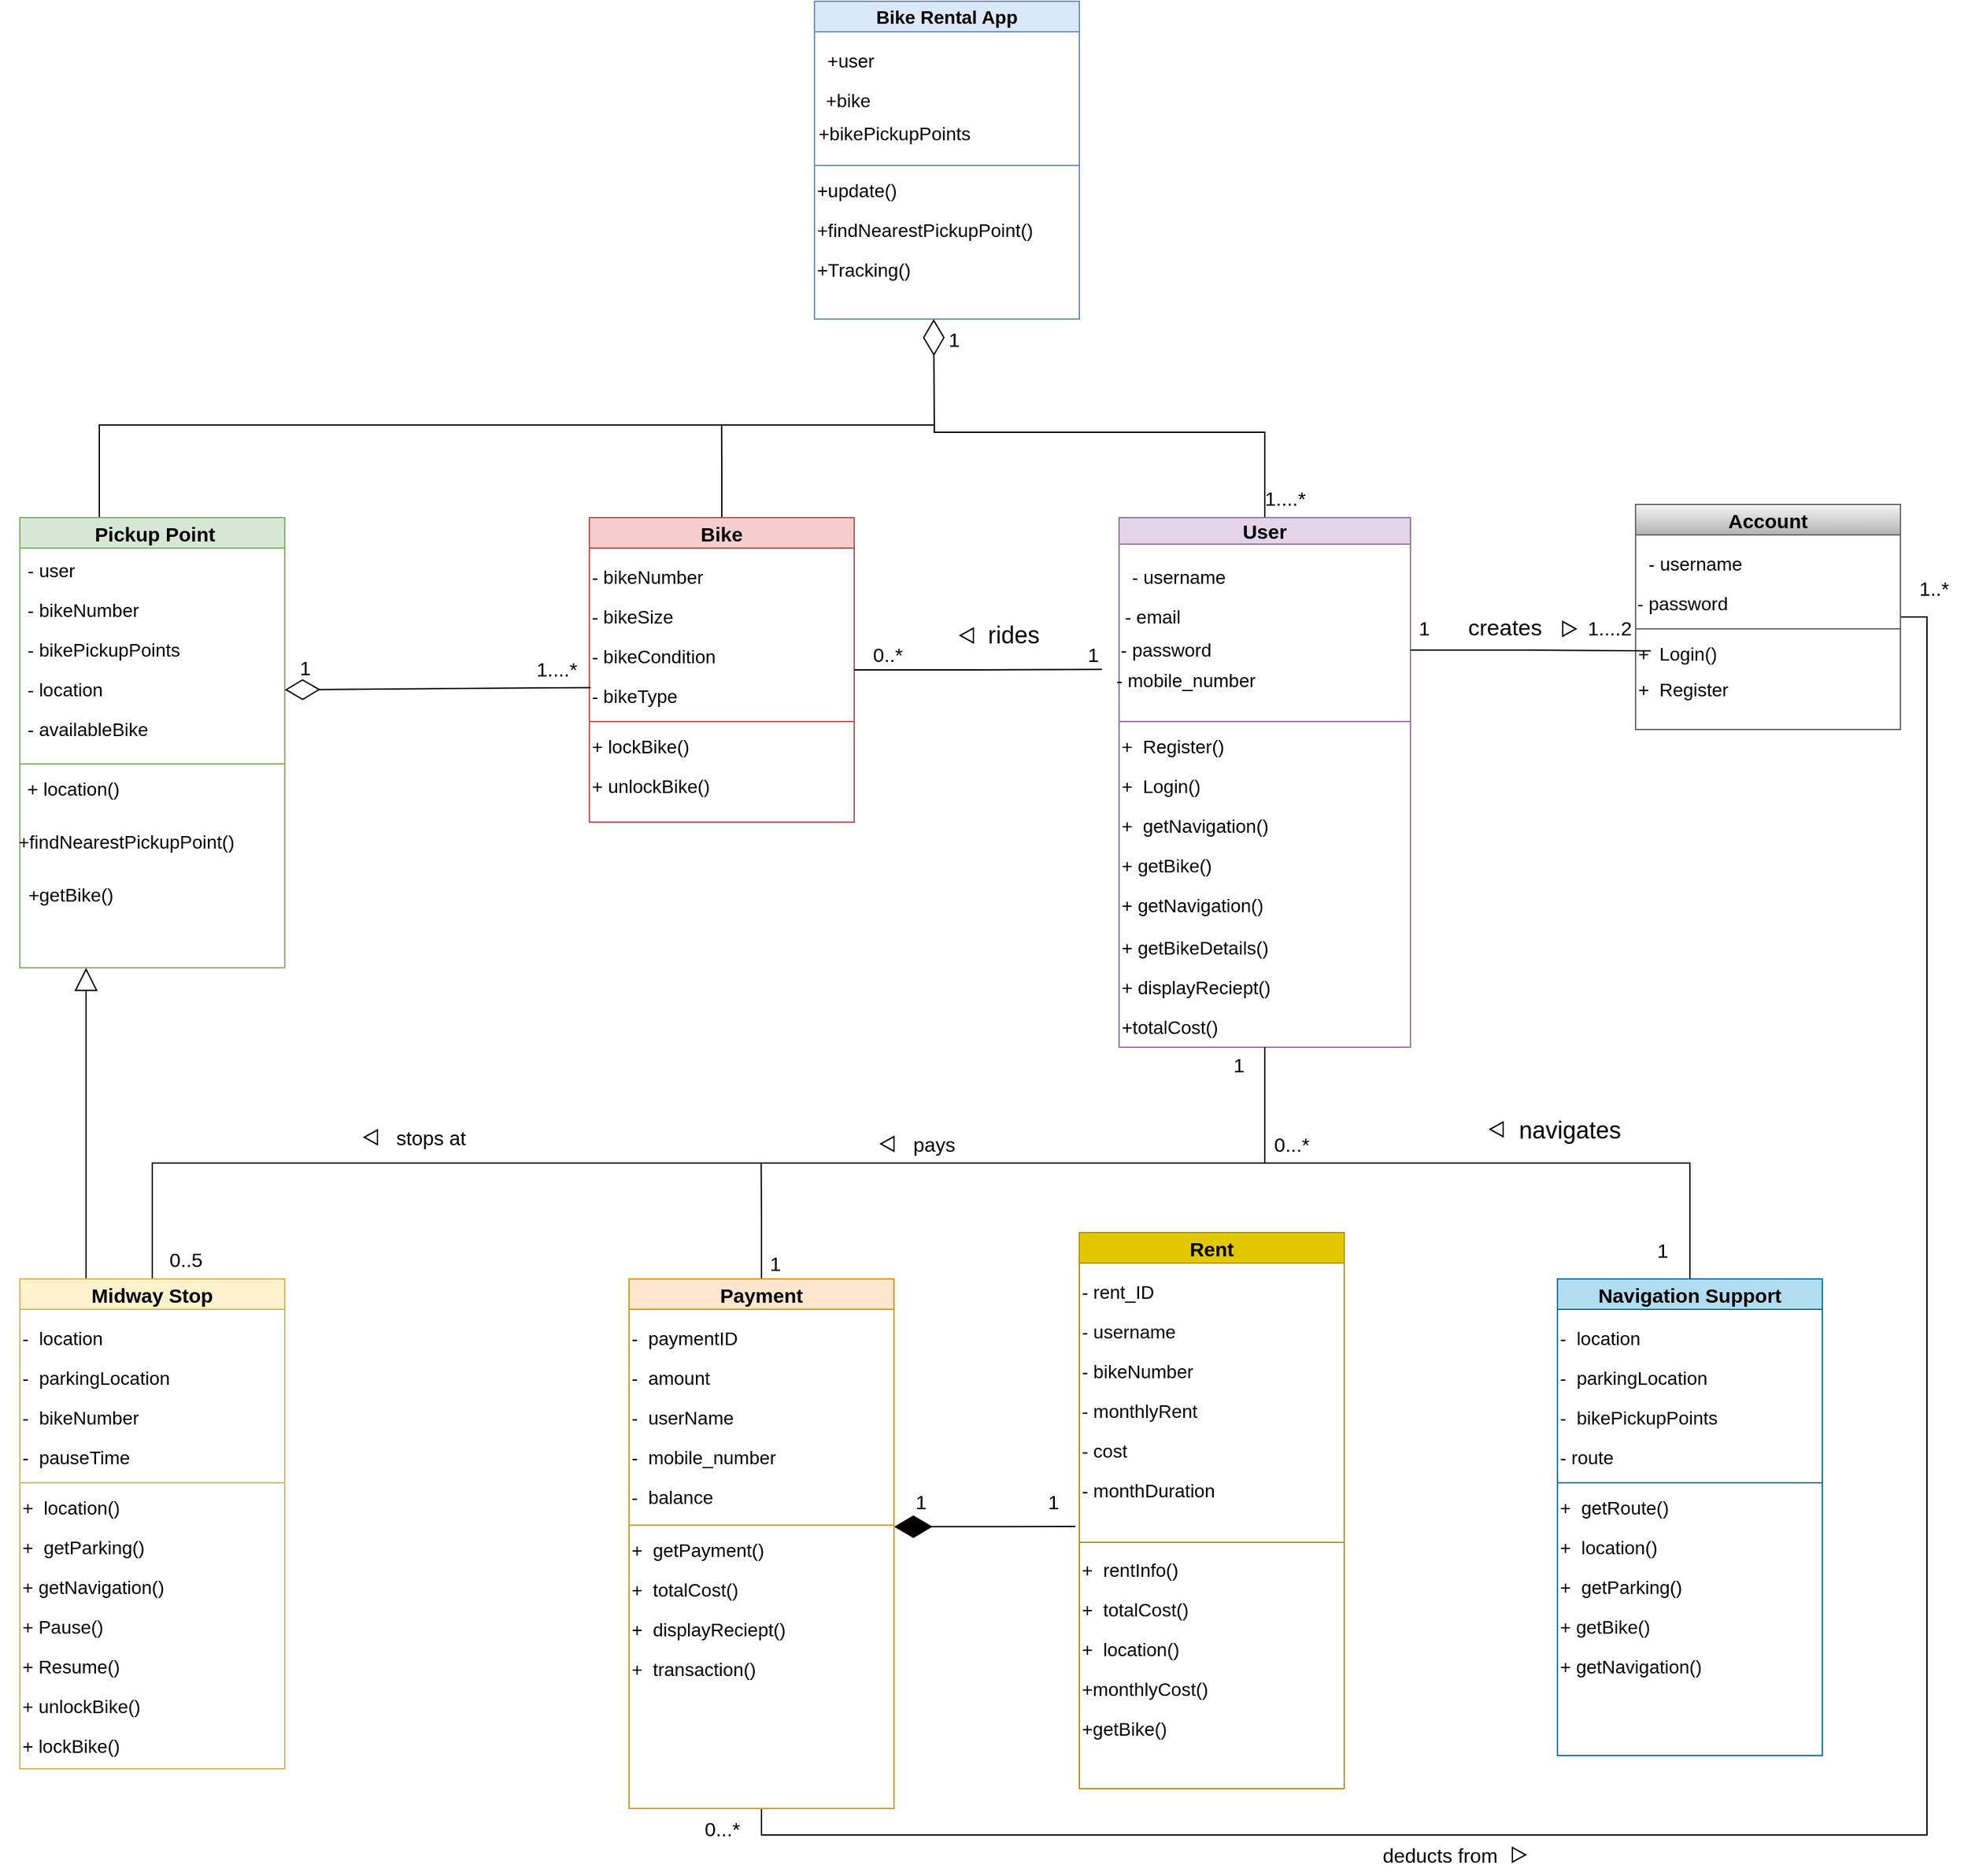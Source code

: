 <mxfile version="24.4.4" type="device">
  <diagram id="C5RBs43oDa-KdzZeNtuy" name="Page-1">
    <mxGraphModel dx="3204" dy="2442" grid="1" gridSize="10" guides="1" tooltips="1" connect="1" arrows="1" fold="1" page="1" pageScale="1" pageWidth="827" pageHeight="1169" math="0" shadow="0">
      <root>
        <mxCell id="WIyWlLk6GJQsqaUBKTNV-0" />
        <mxCell id="WIyWlLk6GJQsqaUBKTNV-1" parent="WIyWlLk6GJQsqaUBKTNV-0" />
        <mxCell id="9yEsw26_se_vAOjHs-4n-23" value="&lt;font style=&quot;font-size: 14px;&quot;&gt;Bike Rental App&lt;/font&gt;" style="swimlane;whiteSpace=wrap;html=1;fillColor=#dae8fc;strokeColor=#6c8ebf;" parent="WIyWlLk6GJQsqaUBKTNV-1" vertex="1">
          <mxGeometry x="380" y="-800" width="200" height="240" as="geometry" />
        </mxCell>
        <mxCell id="9yEsw26_se_vAOjHs-4n-24" value="&lt;font style=&quot;font-size: 14px;&quot;&gt;&amp;nbsp; +user&lt;/font&gt;" style="text;html=1;align=left;verticalAlign=middle;resizable=0;points=[];autosize=1;strokeColor=none;fillColor=none;" parent="9yEsw26_se_vAOjHs-4n-23" vertex="1">
          <mxGeometry y="30" width="70" height="30" as="geometry" />
        </mxCell>
        <mxCell id="9yEsw26_se_vAOjHs-4n-25" value="&lt;font style=&quot;font-size: 14px;&quot;&gt;+bike&lt;/font&gt;" style="text;html=1;align=center;verticalAlign=middle;resizable=0;points=[];autosize=1;strokeColor=none;fillColor=none;" parent="9yEsw26_se_vAOjHs-4n-23" vertex="1">
          <mxGeometry x="-5" y="60" width="60" height="30" as="geometry" />
        </mxCell>
        <mxCell id="9yEsw26_se_vAOjHs-4n-26" value="&lt;font style=&quot;font-size: 14px;&quot;&gt;+bikePickupPoints&lt;/font&gt;" style="text;html=1;align=center;verticalAlign=middle;resizable=0;points=[];autosize=1;strokeColor=none;fillColor=none;" parent="9yEsw26_se_vAOjHs-4n-23" vertex="1">
          <mxGeometry x="-10" y="85" width="140" height="30" as="geometry" />
        </mxCell>
        <mxCell id="9yEsw26_se_vAOjHs-4n-28" value="" style="line;strokeWidth=1;fillColor=none;align=left;verticalAlign=middle;spacingTop=-1;spacingLeft=3;spacingRight=3;rotatable=0;labelPosition=right;points=[];portConstraint=eastwest;strokeColor=inherit;" parent="9yEsw26_se_vAOjHs-4n-23" vertex="1">
          <mxGeometry y="120" width="200" height="8" as="geometry" />
        </mxCell>
        <mxCell id="9yEsw26_se_vAOjHs-4n-29" value="&lt;font style=&quot;font-size: 14px;&quot;&gt;+update()&lt;/font&gt;" style="text;html=1;align=left;verticalAlign=middle;resizable=0;points=[];autosize=1;strokeColor=none;fillColor=none;" parent="9yEsw26_se_vAOjHs-4n-23" vertex="1">
          <mxGeometry y="128" width="80" height="30" as="geometry" />
        </mxCell>
        <mxCell id="9yEsw26_se_vAOjHs-4n-30" value="&lt;font style=&quot;font-size: 14px;&quot;&gt;+findNearestPickupPoint()&lt;/font&gt;" style="text;html=1;align=left;verticalAlign=middle;resizable=0;points=[];autosize=1;strokeColor=none;fillColor=none;" parent="9yEsw26_se_vAOjHs-4n-23" vertex="1">
          <mxGeometry y="158" width="190" height="30" as="geometry" />
        </mxCell>
        <mxCell id="LpYX-bLlqctvAwsmR8vE-1" value="&lt;font style=&quot;font-size: 14px;&quot;&gt;+Tracking()&lt;/font&gt;" style="text;html=1;align=left;verticalAlign=middle;resizable=0;points=[];autosize=1;strokeColor=none;fillColor=none;" vertex="1" parent="9yEsw26_se_vAOjHs-4n-23">
          <mxGeometry y="188" width="90" height="30" as="geometry" />
        </mxCell>
        <mxCell id="4qSzIOO_ZTqhYEnF2Uh6-5" style="edgeStyle=orthogonalEdgeStyle;rounded=0;orthogonalLoop=1;jettySize=auto;html=1;exitX=0.5;exitY=0;exitDx=0;exitDy=0;endArrow=diamondThin;endFill=0;endSize=25;" parent="WIyWlLk6GJQsqaUBKTNV-1" source="9yEsw26_se_vAOjHs-4n-32" edge="1">
          <mxGeometry relative="1" as="geometry">
            <mxPoint x="470" y="-560" as="targetPoint" />
          </mxGeometry>
        </mxCell>
        <mxCell id="9yEsw26_se_vAOjHs-4n-32" value="&lt;font style=&quot;font-size: 15px;&quot;&gt;User&lt;/font&gt;" style="swimlane;whiteSpace=wrap;html=1;startSize=20;fillColor=#e1d5e7;strokeColor=#9673a6;" parent="WIyWlLk6GJQsqaUBKTNV-1" vertex="1">
          <mxGeometry x="610" y="-410" width="220" height="400" as="geometry" />
        </mxCell>
        <mxCell id="9yEsw26_se_vAOjHs-4n-33" value="&lt;font style=&quot;font-size: 14px;&quot;&gt;&amp;nbsp; - username&lt;/font&gt;" style="text;html=1;align=left;verticalAlign=middle;resizable=0;points=[];autosize=1;strokeColor=none;fillColor=none;" parent="9yEsw26_se_vAOjHs-4n-32" vertex="1">
          <mxGeometry y="30" width="100" height="30" as="geometry" />
        </mxCell>
        <mxCell id="9yEsw26_se_vAOjHs-4n-34" value="&lt;font style=&quot;font-size: 14px;&quot;&gt;- email&lt;/font&gt;" style="text;html=1;align=center;verticalAlign=middle;resizable=0;points=[];autosize=1;strokeColor=none;fillColor=none;" parent="9yEsw26_se_vAOjHs-4n-32" vertex="1">
          <mxGeometry x="-10" y="60" width="70" height="30" as="geometry" />
        </mxCell>
        <mxCell id="9yEsw26_se_vAOjHs-4n-35" value="&lt;font style=&quot;font-size: 14px;&quot;&gt;- password&lt;/font&gt;" style="text;html=1;align=center;verticalAlign=middle;resizable=0;points=[];autosize=1;strokeColor=none;fillColor=none;" parent="9yEsw26_se_vAOjHs-4n-32" vertex="1">
          <mxGeometry x="-10" y="85" width="90" height="30" as="geometry" />
        </mxCell>
        <mxCell id="9yEsw26_se_vAOjHs-4n-36" value="" style="line;strokeWidth=1;fillColor=none;align=left;verticalAlign=middle;spacingTop=-1;spacingLeft=3;spacingRight=3;rotatable=0;labelPosition=right;points=[];portConstraint=eastwest;strokeColor=inherit;" parent="9yEsw26_se_vAOjHs-4n-32" vertex="1">
          <mxGeometry y="150" width="220" height="8" as="geometry" />
        </mxCell>
        <mxCell id="9yEsw26_se_vAOjHs-4n-39" value="&lt;font style=&quot;font-size: 14px;&quot;&gt;- mobile_number&lt;/font&gt;" style="text;html=1;align=center;verticalAlign=middle;resizable=0;points=[];autosize=1;strokeColor=none;fillColor=none;" parent="9yEsw26_se_vAOjHs-4n-32" vertex="1">
          <mxGeometry x="-15" y="108" width="130" height="30" as="geometry" />
        </mxCell>
        <mxCell id="9yEsw26_se_vAOjHs-4n-42" value="&lt;font style=&quot;font-size: 14px;&quot;&gt;+&amp;nbsp; Login()&lt;/font&gt;" style="text;html=1;align=left;verticalAlign=middle;resizable=0;points=[];autosize=1;strokeColor=none;fillColor=none;" parent="9yEsw26_se_vAOjHs-4n-32" vertex="1">
          <mxGeometry y="188" width="80" height="30" as="geometry" />
        </mxCell>
        <mxCell id="9yEsw26_se_vAOjHs-4n-43" value="&lt;font style=&quot;font-size: 14px;&quot;&gt;+&amp;nbsp; getNavigation()&lt;/font&gt;" style="text;html=1;align=left;verticalAlign=middle;resizable=0;points=[];autosize=1;strokeColor=none;fillColor=none;" parent="9yEsw26_se_vAOjHs-4n-32" vertex="1">
          <mxGeometry y="218" width="130" height="30" as="geometry" />
        </mxCell>
        <mxCell id="9yEsw26_se_vAOjHs-4n-44" value="&lt;font style=&quot;font-size: 14px;&quot;&gt;+&amp;nbsp; Register()&lt;/font&gt;" style="text;html=1;align=left;verticalAlign=middle;resizable=0;points=[];autosize=1;strokeColor=none;fillColor=none;" parent="9yEsw26_se_vAOjHs-4n-32" vertex="1">
          <mxGeometry y="158" width="100" height="30" as="geometry" />
        </mxCell>
        <mxCell id="9yEsw26_se_vAOjHs-4n-45" value="&lt;font style=&quot;font-size: 14px;&quot;&gt;+ getBike()&lt;/font&gt;" style="text;html=1;align=left;verticalAlign=middle;resizable=0;points=[];autosize=1;strokeColor=none;fillColor=none;" parent="9yEsw26_se_vAOjHs-4n-32" vertex="1">
          <mxGeometry y="248" width="90" height="30" as="geometry" />
        </mxCell>
        <mxCell id="9yEsw26_se_vAOjHs-4n-46" value="&lt;font style=&quot;font-size: 14px;&quot;&gt;+ getNavigation()&lt;/font&gt;" style="text;html=1;align=left;verticalAlign=middle;resizable=0;points=[];autosize=1;strokeColor=none;fillColor=none;" parent="9yEsw26_se_vAOjHs-4n-32" vertex="1">
          <mxGeometry y="278" width="130" height="30" as="geometry" />
        </mxCell>
        <mxCell id="9yEsw26_se_vAOjHs-4n-47" value="&lt;font style=&quot;font-size: 14px;&quot;&gt;+ getBikeDetails()&lt;/font&gt;" style="text;html=1;align=left;verticalAlign=middle;resizable=0;points=[];autosize=1;strokeColor=none;fillColor=none;" parent="9yEsw26_se_vAOjHs-4n-32" vertex="1">
          <mxGeometry y="310" width="130" height="30" as="geometry" />
        </mxCell>
        <mxCell id="9yEsw26_se_vAOjHs-4n-48" value="&lt;font style=&quot;font-size: 14px;&quot;&gt;+ displayReciept()&lt;/font&gt;" style="text;html=1;align=left;verticalAlign=middle;resizable=0;points=[];autosize=1;strokeColor=none;fillColor=none;" parent="9yEsw26_se_vAOjHs-4n-32" vertex="1">
          <mxGeometry y="340" width="140" height="30" as="geometry" />
        </mxCell>
        <mxCell id="9yEsw26_se_vAOjHs-4n-49" value="&lt;font style=&quot;font-size: 14px;&quot;&gt;+totalCost()&lt;/font&gt;" style="text;html=1;align=left;verticalAlign=middle;resizable=0;points=[];autosize=1;strokeColor=none;fillColor=none;" parent="9yEsw26_se_vAOjHs-4n-32" vertex="1">
          <mxGeometry y="370" width="100" height="30" as="geometry" />
        </mxCell>
        <mxCell id="LpYX-bLlqctvAwsmR8vE-10" style="edgeStyle=orthogonalEdgeStyle;rounded=0;orthogonalLoop=1;jettySize=auto;html=1;exitX=1;exitY=0.5;exitDx=0;exitDy=0;entryX=0.5;entryY=1;entryDx=0;entryDy=0;endArrow=none;endFill=0;" edge="1" parent="WIyWlLk6GJQsqaUBKTNV-1" source="9yEsw26_se_vAOjHs-4n-50" target="9yEsw26_se_vAOjHs-4n-159">
          <mxGeometry relative="1" as="geometry" />
        </mxCell>
        <mxCell id="9yEsw26_se_vAOjHs-4n-50" value="&lt;font style=&quot;font-size: 15px;&quot;&gt;Account&lt;/font&gt;" style="swimlane;whiteSpace=wrap;html=1;fillColor=#f5f5f5;gradientColor=#b3b3b3;strokeColor=#666666;" parent="WIyWlLk6GJQsqaUBKTNV-1" vertex="1">
          <mxGeometry x="1000" y="-420" width="200" height="170" as="geometry" />
        </mxCell>
        <mxCell id="9yEsw26_se_vAOjHs-4n-51" value="&lt;font style=&quot;font-size: 14px;&quot;&gt;&amp;nbsp; - username&lt;/font&gt;" style="text;html=1;align=left;verticalAlign=middle;resizable=0;points=[];autosize=1;strokeColor=none;fillColor=none;" parent="9yEsw26_se_vAOjHs-4n-50" vertex="1">
          <mxGeometry y="30" width="100" height="30" as="geometry" />
        </mxCell>
        <mxCell id="9yEsw26_se_vAOjHs-4n-53" value="&lt;font style=&quot;font-size: 14px;&quot;&gt;- password&lt;/font&gt;" style="text;html=1;align=center;verticalAlign=middle;resizable=0;points=[];autosize=1;strokeColor=none;fillColor=none;" parent="9yEsw26_se_vAOjHs-4n-50" vertex="1">
          <mxGeometry x="-10" y="60" width="90" height="30" as="geometry" />
        </mxCell>
        <mxCell id="9yEsw26_se_vAOjHs-4n-54" value="" style="line;strokeWidth=1;fillColor=none;align=left;verticalAlign=middle;spacingTop=-1;spacingLeft=3;spacingRight=3;rotatable=0;labelPosition=right;points=[];portConstraint=eastwest;strokeColor=inherit;" parent="9yEsw26_se_vAOjHs-4n-50" vertex="1">
          <mxGeometry y="90" width="200" height="8" as="geometry" />
        </mxCell>
        <mxCell id="9yEsw26_se_vAOjHs-4n-56" value="&lt;font style=&quot;font-size: 14px;&quot;&gt;+&amp;nbsp; Login()&lt;/font&gt;" style="text;html=1;align=left;verticalAlign=middle;resizable=0;points=[];autosize=1;strokeColor=none;fillColor=none;" parent="9yEsw26_se_vAOjHs-4n-50" vertex="1">
          <mxGeometry y="98" width="80" height="30" as="geometry" />
        </mxCell>
        <mxCell id="9yEsw26_se_vAOjHs-4n-65" value="&lt;font style=&quot;font-size: 14px;&quot;&gt;+&amp;nbsp; Register&lt;/font&gt;" style="text;html=1;align=left;verticalAlign=middle;resizable=0;points=[];autosize=1;strokeColor=none;fillColor=none;" parent="9yEsw26_se_vAOjHs-4n-50" vertex="1">
          <mxGeometry y="125" width="90" height="30" as="geometry" />
        </mxCell>
        <mxCell id="LpYX-bLlqctvAwsmR8vE-3" style="edgeStyle=orthogonalEdgeStyle;rounded=0;orthogonalLoop=1;jettySize=auto;html=1;exitX=0.5;exitY=0;exitDx=0;exitDy=0;endArrow=none;endFill=0;" edge="1" parent="WIyWlLk6GJQsqaUBKTNV-1" source="9yEsw26_se_vAOjHs-4n-67">
          <mxGeometry relative="1" as="geometry">
            <mxPoint x="309.889" y="-480" as="targetPoint" />
          </mxGeometry>
        </mxCell>
        <mxCell id="9yEsw26_se_vAOjHs-4n-67" value="&lt;font style=&quot;font-size: 15px;&quot;&gt;Bike&lt;/font&gt;" style="swimlane;whiteSpace=wrap;html=1;fillColor=#f8cecc;strokeColor=#b85450;" parent="WIyWlLk6GJQsqaUBKTNV-1" vertex="1">
          <mxGeometry x="210" y="-410" width="200" height="230" as="geometry" />
        </mxCell>
        <mxCell id="9yEsw26_se_vAOjHs-4n-68" value="&lt;font style=&quot;font-size: 14px;&quot;&gt;- bikeNumber&lt;/font&gt;" style="text;html=1;align=left;verticalAlign=middle;resizable=0;points=[];autosize=1;strokeColor=none;fillColor=none;" parent="9yEsw26_se_vAOjHs-4n-67" vertex="1">
          <mxGeometry y="30" width="110" height="30" as="geometry" />
        </mxCell>
        <mxCell id="9yEsw26_se_vAOjHs-4n-69" value="&lt;font style=&quot;font-size: 14px;&quot;&gt;- bikeSize&lt;/font&gt;" style="text;html=1;align=left;verticalAlign=middle;resizable=0;points=[];autosize=1;strokeColor=none;fillColor=none;" parent="9yEsw26_se_vAOjHs-4n-67" vertex="1">
          <mxGeometry y="60" width="80" height="30" as="geometry" />
        </mxCell>
        <mxCell id="9yEsw26_se_vAOjHs-4n-70" value="&lt;font style=&quot;font-size: 14px;&quot;&gt;- bikeCondition&lt;/font&gt;" style="text;html=1;align=left;verticalAlign=middle;resizable=0;points=[];autosize=1;strokeColor=none;fillColor=none;" parent="9yEsw26_se_vAOjHs-4n-67" vertex="1">
          <mxGeometry y="90" width="120" height="30" as="geometry" />
        </mxCell>
        <mxCell id="9yEsw26_se_vAOjHs-4n-71" value="" style="line;strokeWidth=1;fillColor=none;align=left;verticalAlign=middle;spacingTop=-1;spacingLeft=3;spacingRight=3;rotatable=0;labelPosition=right;points=[];portConstraint=eastwest;strokeColor=inherit;" parent="9yEsw26_se_vAOjHs-4n-67" vertex="1">
          <mxGeometry y="150" width="200" height="8" as="geometry" />
        </mxCell>
        <mxCell id="9yEsw26_se_vAOjHs-4n-72" value="&lt;font style=&quot;font-size: 14px;&quot;&gt;- bikeType&lt;/font&gt;" style="text;html=1;align=left;verticalAlign=middle;resizable=0;points=[];autosize=1;strokeColor=none;fillColor=none;" parent="9yEsw26_se_vAOjHs-4n-67" vertex="1">
          <mxGeometry y="120" width="90" height="30" as="geometry" />
        </mxCell>
        <mxCell id="9yEsw26_se_vAOjHs-4n-73" value="&lt;font style=&quot;font-size: 14px;&quot;&gt;+ unlockBike()&lt;/font&gt;" style="text;html=1;align=left;verticalAlign=middle;resizable=0;points=[];autosize=1;strokeColor=none;fillColor=none;" parent="9yEsw26_se_vAOjHs-4n-67" vertex="1">
          <mxGeometry y="188" width="110" height="30" as="geometry" />
        </mxCell>
        <mxCell id="9yEsw26_se_vAOjHs-4n-75" value="&lt;font style=&quot;font-size: 14px;&quot;&gt;+ lockBike()&lt;/font&gt;" style="text;html=1;align=left;verticalAlign=middle;resizable=0;points=[];autosize=1;strokeColor=none;fillColor=none;" parent="9yEsw26_se_vAOjHs-4n-67" vertex="1">
          <mxGeometry y="158" width="100" height="30" as="geometry" />
        </mxCell>
        <mxCell id="9yEsw26_se_vAOjHs-4n-97" value="&lt;font style=&quot;font-size: 15px;&quot;&gt;Rent&lt;/font&gt;" style="swimlane;whiteSpace=wrap;html=1;startSize=23;fillColor=#e3c800;fontColor=#000000;strokeColor=#B09500;" parent="WIyWlLk6GJQsqaUBKTNV-1" vertex="1">
          <mxGeometry x="580" y="130" width="200" height="420" as="geometry" />
        </mxCell>
        <mxCell id="9yEsw26_se_vAOjHs-4n-98" value="&lt;font style=&quot;font-size: 14px;&quot;&gt;- rent_ID&lt;/font&gt;" style="text;html=1;align=left;verticalAlign=middle;resizable=0;points=[];autosize=1;strokeColor=none;fillColor=none;" parent="9yEsw26_se_vAOjHs-4n-97" vertex="1">
          <mxGeometry y="30" width="80" height="30" as="geometry" />
        </mxCell>
        <mxCell id="9yEsw26_se_vAOjHs-4n-99" value="&lt;font style=&quot;font-size: 14px;&quot;&gt;- username&lt;/font&gt;" style="text;html=1;align=left;verticalAlign=middle;resizable=0;points=[];autosize=1;strokeColor=none;fillColor=none;" parent="9yEsw26_se_vAOjHs-4n-97" vertex="1">
          <mxGeometry y="60" width="90" height="30" as="geometry" />
        </mxCell>
        <mxCell id="9yEsw26_se_vAOjHs-4n-100" value="&lt;font style=&quot;font-size: 14px;&quot;&gt;- bikeNumber&lt;/font&gt;" style="text;html=1;align=left;verticalAlign=middle;resizable=0;points=[];autosize=1;strokeColor=none;fillColor=none;" parent="9yEsw26_se_vAOjHs-4n-97" vertex="1">
          <mxGeometry y="90" width="110" height="30" as="geometry" />
        </mxCell>
        <mxCell id="9yEsw26_se_vAOjHs-4n-101" value="" style="line;strokeWidth=1;fillColor=none;align=left;verticalAlign=middle;spacingTop=-1;spacingLeft=3;spacingRight=3;rotatable=0;labelPosition=right;points=[];portConstraint=eastwest;strokeColor=inherit;" parent="9yEsw26_se_vAOjHs-4n-97" vertex="1">
          <mxGeometry y="230" width="200" height="8" as="geometry" />
        </mxCell>
        <mxCell id="9yEsw26_se_vAOjHs-4n-103" value="&lt;font style=&quot;font-size: 14px;&quot;&gt;+&amp;nbsp; totalCost()&lt;/font&gt;" style="text;html=1;align=left;verticalAlign=middle;resizable=0;points=[];autosize=1;strokeColor=none;fillColor=none;" parent="9yEsw26_se_vAOjHs-4n-97" vertex="1">
          <mxGeometry y="270" width="100" height="30" as="geometry" />
        </mxCell>
        <mxCell id="9yEsw26_se_vAOjHs-4n-104" value="&lt;font style=&quot;font-size: 14px;&quot;&gt;+&amp;nbsp; location()&lt;/font&gt;" style="text;html=1;align=left;verticalAlign=middle;resizable=0;points=[];autosize=1;strokeColor=none;fillColor=none;" parent="9yEsw26_se_vAOjHs-4n-97" vertex="1">
          <mxGeometry y="300" width="100" height="30" as="geometry" />
        </mxCell>
        <mxCell id="9yEsw26_se_vAOjHs-4n-105" value="&lt;font style=&quot;font-size: 14px;&quot;&gt;+&amp;nbsp; rentInfo()&lt;/font&gt;" style="text;html=1;align=left;verticalAlign=middle;resizable=0;points=[];autosize=1;strokeColor=none;fillColor=none;" parent="9yEsw26_se_vAOjHs-4n-97" vertex="1">
          <mxGeometry y="240" width="100" height="30" as="geometry" />
        </mxCell>
        <mxCell id="9yEsw26_se_vAOjHs-4n-113" value="&lt;font style=&quot;font-size: 14px;&quot;&gt;- cost&lt;/font&gt;" style="text;html=1;align=left;verticalAlign=middle;resizable=0;points=[];autosize=1;strokeColor=none;fillColor=none;" parent="9yEsw26_se_vAOjHs-4n-97" vertex="1">
          <mxGeometry y="150" width="60" height="30" as="geometry" />
        </mxCell>
        <mxCell id="Fz7Sqv5tZNAhbaINTQDV-13" value="&lt;font style=&quot;font-size: 14px;&quot;&gt;- monthlyRent&lt;/font&gt;" style="text;html=1;align=left;verticalAlign=middle;resizable=0;points=[];autosize=1;strokeColor=none;fillColor=none;" parent="9yEsw26_se_vAOjHs-4n-97" vertex="1">
          <mxGeometry y="120" width="110" height="30" as="geometry" />
        </mxCell>
        <mxCell id="Fz7Sqv5tZNAhbaINTQDV-14" value="&lt;font style=&quot;font-size: 14px;&quot;&gt;- monthDuration&lt;/font&gt;" style="text;html=1;align=left;verticalAlign=middle;resizable=0;points=[];autosize=1;strokeColor=none;fillColor=none;" parent="9yEsw26_se_vAOjHs-4n-97" vertex="1">
          <mxGeometry y="180" width="120" height="30" as="geometry" />
        </mxCell>
        <mxCell id="Fz7Sqv5tZNAhbaINTQDV-15" value="&lt;font style=&quot;font-size: 14px;&quot;&gt;+monthlyCost()&lt;/font&gt;" style="text;html=1;align=left;verticalAlign=middle;resizable=0;points=[];autosize=1;strokeColor=none;fillColor=none;" parent="9yEsw26_se_vAOjHs-4n-97" vertex="1">
          <mxGeometry y="330" width="120" height="30" as="geometry" />
        </mxCell>
        <mxCell id="Fz7Sqv5tZNAhbaINTQDV-16" value="&lt;font style=&quot;font-size: 14px;&quot;&gt;+getBike()&lt;/font&gt;" style="text;html=1;align=left;verticalAlign=middle;resizable=0;points=[];autosize=1;strokeColor=none;fillColor=none;" parent="9yEsw26_se_vAOjHs-4n-97" vertex="1">
          <mxGeometry y="360" width="90" height="30" as="geometry" />
        </mxCell>
        <mxCell id="4qSzIOO_ZTqhYEnF2Uh6-28" style="edgeStyle=orthogonalEdgeStyle;rounded=0;orthogonalLoop=1;jettySize=auto;html=1;exitX=0.5;exitY=0;exitDx=0;exitDy=0;entryX=0.5;entryY=1;entryDx=0;entryDy=0;endArrow=none;endFill=0;" parent="WIyWlLk6GJQsqaUBKTNV-1" source="9yEsw26_se_vAOjHs-4n-114" target="9yEsw26_se_vAOjHs-4n-32" edge="1">
          <mxGeometry relative="1" as="geometry" />
        </mxCell>
        <mxCell id="LpYX-bLlqctvAwsmR8vE-0" style="edgeStyle=orthogonalEdgeStyle;rounded=0;orthogonalLoop=1;jettySize=auto;html=1;exitX=0.25;exitY=0;exitDx=0;exitDy=0;endArrow=block;endFill=0;endSize=15;entryX=0.25;entryY=1;entryDx=0;entryDy=0;" edge="1" parent="WIyWlLk6GJQsqaUBKTNV-1" source="9yEsw26_se_vAOjHs-4n-114" target="Fz7Sqv5tZNAhbaINTQDV-4">
          <mxGeometry relative="1" as="geometry">
            <mxPoint x="-100" y="-70" as="targetPoint" />
          </mxGeometry>
        </mxCell>
        <mxCell id="9yEsw26_se_vAOjHs-4n-114" value="&lt;font style=&quot;font-size: 15px;&quot;&gt;Midway Stop&lt;/font&gt;" style="swimlane;whiteSpace=wrap;html=1;fillColor=#fff2cc;strokeColor=#d6b656;" parent="WIyWlLk6GJQsqaUBKTNV-1" vertex="1">
          <mxGeometry x="-220" y="165" width="200" height="370" as="geometry" />
        </mxCell>
        <mxCell id="9yEsw26_se_vAOjHs-4n-115" value="&lt;font style=&quot;font-size: 14px;&quot;&gt;-&amp;nbsp; location&lt;/font&gt;" style="text;html=1;align=left;verticalAlign=middle;resizable=0;points=[];autosize=1;strokeColor=none;fillColor=none;" parent="9yEsw26_se_vAOjHs-4n-114" vertex="1">
          <mxGeometry y="30" width="80" height="30" as="geometry" />
        </mxCell>
        <mxCell id="9yEsw26_se_vAOjHs-4n-116" value="&lt;font style=&quot;font-size: 14px;&quot;&gt;-&amp;nbsp; parkingLocation&lt;/font&gt;" style="text;html=1;align=left;verticalAlign=middle;resizable=0;points=[];autosize=1;strokeColor=none;fillColor=none;" parent="9yEsw26_se_vAOjHs-4n-114" vertex="1">
          <mxGeometry y="60" width="130" height="30" as="geometry" />
        </mxCell>
        <mxCell id="9yEsw26_se_vAOjHs-4n-117" value="" style="line;strokeWidth=1;fillColor=none;align=left;verticalAlign=middle;spacingTop=-1;spacingLeft=3;spacingRight=3;rotatable=0;labelPosition=right;points=[];portConstraint=eastwest;strokeColor=inherit;" parent="9yEsw26_se_vAOjHs-4n-114" vertex="1">
          <mxGeometry y="150" width="200" height="8" as="geometry" />
        </mxCell>
        <mxCell id="9yEsw26_se_vAOjHs-4n-119" value="&lt;font style=&quot;font-size: 14px;&quot;&gt;+&amp;nbsp; location()&lt;/font&gt;" style="text;html=1;align=left;verticalAlign=middle;resizable=0;points=[];autosize=1;strokeColor=none;fillColor=none;" parent="9yEsw26_se_vAOjHs-4n-114" vertex="1">
          <mxGeometry y="158" width="100" height="30" as="geometry" />
        </mxCell>
        <mxCell id="9yEsw26_se_vAOjHs-4n-120" value="&lt;font style=&quot;font-size: 14px;&quot;&gt;+&amp;nbsp; getParking()&lt;/font&gt;" style="text;html=1;align=left;verticalAlign=middle;resizable=0;points=[];autosize=1;strokeColor=none;fillColor=none;" parent="9yEsw26_se_vAOjHs-4n-114" vertex="1">
          <mxGeometry y="188" width="120" height="30" as="geometry" />
        </mxCell>
        <mxCell id="9yEsw26_se_vAOjHs-4n-123" value="&lt;font style=&quot;font-size: 14px;&quot;&gt;+ getNavigation()&lt;/font&gt;" style="text;html=1;align=left;verticalAlign=middle;resizable=0;points=[];autosize=1;strokeColor=none;fillColor=none;" parent="9yEsw26_se_vAOjHs-4n-114" vertex="1">
          <mxGeometry y="218" width="130" height="30" as="geometry" />
        </mxCell>
        <mxCell id="9yEsw26_se_vAOjHs-4n-126" value="&lt;font style=&quot;font-size: 14px;&quot;&gt;-&amp;nbsp; bikeNumber&lt;/font&gt;" style="text;html=1;align=left;verticalAlign=middle;resizable=0;points=[];autosize=1;strokeColor=none;fillColor=none;" parent="9yEsw26_se_vAOjHs-4n-114" vertex="1">
          <mxGeometry y="90" width="110" height="30" as="geometry" />
        </mxCell>
        <mxCell id="9yEsw26_se_vAOjHs-4n-128" value="&lt;font style=&quot;font-size: 14px;&quot;&gt;-&amp;nbsp; pauseTime&lt;/font&gt;" style="text;html=1;align=left;verticalAlign=middle;resizable=0;points=[];autosize=1;strokeColor=none;fillColor=none;" parent="9yEsw26_se_vAOjHs-4n-114" vertex="1">
          <mxGeometry y="120" width="100" height="30" as="geometry" />
        </mxCell>
        <mxCell id="9yEsw26_se_vAOjHs-4n-129" value="&lt;font style=&quot;font-size: 14px;&quot;&gt;+ Pause()&lt;/font&gt;" style="text;html=1;align=left;verticalAlign=middle;resizable=0;points=[];autosize=1;strokeColor=none;fillColor=none;" parent="9yEsw26_se_vAOjHs-4n-114" vertex="1">
          <mxGeometry y="248" width="80" height="30" as="geometry" />
        </mxCell>
        <mxCell id="9yEsw26_se_vAOjHs-4n-130" value="&lt;font style=&quot;font-size: 14px;&quot;&gt;+ Resume()&lt;/font&gt;" style="text;html=1;align=left;verticalAlign=middle;resizable=0;points=[];autosize=1;strokeColor=none;fillColor=none;" parent="9yEsw26_se_vAOjHs-4n-114" vertex="1">
          <mxGeometry y="278" width="100" height="30" as="geometry" />
        </mxCell>
        <mxCell id="9yEsw26_se_vAOjHs-4n-132" value="&lt;font style=&quot;font-size: 14px;&quot;&gt;+ unlockBike()&lt;/font&gt;" style="text;html=1;align=left;verticalAlign=middle;resizable=0;points=[];autosize=1;strokeColor=none;fillColor=none;" parent="9yEsw26_se_vAOjHs-4n-114" vertex="1">
          <mxGeometry y="308" width="110" height="30" as="geometry" />
        </mxCell>
        <mxCell id="9yEsw26_se_vAOjHs-4n-133" value="&lt;font style=&quot;font-size: 14px;&quot;&gt;+ lockBike()&lt;/font&gt;" style="text;html=1;align=left;verticalAlign=middle;resizable=0;points=[];autosize=1;strokeColor=none;fillColor=none;" parent="9yEsw26_se_vAOjHs-4n-114" vertex="1">
          <mxGeometry y="338" width="100" height="30" as="geometry" />
        </mxCell>
        <mxCell id="4qSzIOO_ZTqhYEnF2Uh6-24" style="edgeStyle=orthogonalEdgeStyle;rounded=0;orthogonalLoop=1;jettySize=auto;html=1;exitX=0.5;exitY=0;exitDx=0;exitDy=0;entryX=0.5;entryY=1;entryDx=0;entryDy=0;endArrow=none;endFill=0;" parent="WIyWlLk6GJQsqaUBKTNV-1" source="9yEsw26_se_vAOjHs-4n-134" target="9yEsw26_se_vAOjHs-4n-32" edge="1">
          <mxGeometry relative="1" as="geometry" />
        </mxCell>
        <mxCell id="9yEsw26_se_vAOjHs-4n-134" value="&lt;font style=&quot;font-size: 15px;&quot;&gt;Navigation Support&lt;/font&gt;" style="swimlane;whiteSpace=wrap;html=1;fillColor=#b1ddf0;strokeColor=#10739e;" parent="WIyWlLk6GJQsqaUBKTNV-1" vertex="1">
          <mxGeometry x="941" y="165" width="200" height="360" as="geometry" />
        </mxCell>
        <mxCell id="9yEsw26_se_vAOjHs-4n-135" value="&lt;font style=&quot;font-size: 14px;&quot;&gt;-&amp;nbsp; location&lt;/font&gt;" style="text;html=1;align=left;verticalAlign=middle;resizable=0;points=[];autosize=1;strokeColor=none;fillColor=none;" parent="9yEsw26_se_vAOjHs-4n-134" vertex="1">
          <mxGeometry y="30" width="80" height="30" as="geometry" />
        </mxCell>
        <mxCell id="9yEsw26_se_vAOjHs-4n-136" value="&lt;font style=&quot;font-size: 14px;&quot;&gt;-&amp;nbsp; parkingLocation&lt;/font&gt;" style="text;html=1;align=left;verticalAlign=middle;resizable=0;points=[];autosize=1;strokeColor=none;fillColor=none;" parent="9yEsw26_se_vAOjHs-4n-134" vertex="1">
          <mxGeometry y="60" width="130" height="30" as="geometry" />
        </mxCell>
        <mxCell id="9yEsw26_se_vAOjHs-4n-137" value="" style="line;strokeWidth=1;fillColor=none;align=left;verticalAlign=middle;spacingTop=-1;spacingLeft=3;spacingRight=3;rotatable=0;labelPosition=right;points=[];portConstraint=eastwest;strokeColor=inherit;" parent="9yEsw26_se_vAOjHs-4n-134" vertex="1">
          <mxGeometry y="150" width="200" height="8" as="geometry" />
        </mxCell>
        <mxCell id="9yEsw26_se_vAOjHs-4n-138" value="&lt;font style=&quot;font-size: 14px;&quot;&gt;- route&lt;/font&gt;" style="text;html=1;align=left;verticalAlign=middle;resizable=0;points=[];autosize=1;strokeColor=none;fillColor=none;" parent="9yEsw26_se_vAOjHs-4n-134" vertex="1">
          <mxGeometry y="120" width="60" height="30" as="geometry" />
        </mxCell>
        <mxCell id="9yEsw26_se_vAOjHs-4n-139" value="&lt;font style=&quot;font-size: 14px;&quot;&gt;+&amp;nbsp; location()&lt;/font&gt;" style="text;html=1;align=left;verticalAlign=middle;resizable=0;points=[];autosize=1;strokeColor=none;fillColor=none;" parent="9yEsw26_se_vAOjHs-4n-134" vertex="1">
          <mxGeometry y="188" width="100" height="30" as="geometry" />
        </mxCell>
        <mxCell id="9yEsw26_se_vAOjHs-4n-140" value="&lt;font style=&quot;font-size: 14px;&quot;&gt;+&amp;nbsp; getParking()&lt;/font&gt;" style="text;html=1;align=left;verticalAlign=middle;resizable=0;points=[];autosize=1;strokeColor=none;fillColor=none;" parent="9yEsw26_se_vAOjHs-4n-134" vertex="1">
          <mxGeometry y="218" width="120" height="30" as="geometry" />
        </mxCell>
        <mxCell id="9yEsw26_se_vAOjHs-4n-141" value="&lt;font style=&quot;font-size: 14px;&quot;&gt;+&amp;nbsp; getRoute()&lt;/font&gt;" style="text;html=1;align=left;verticalAlign=middle;resizable=0;points=[];autosize=1;strokeColor=none;fillColor=none;" parent="9yEsw26_se_vAOjHs-4n-134" vertex="1">
          <mxGeometry y="158" width="110" height="30" as="geometry" />
        </mxCell>
        <mxCell id="9yEsw26_se_vAOjHs-4n-142" value="&lt;font style=&quot;font-size: 14px;&quot;&gt;+ getBike()&lt;/font&gt;" style="text;html=1;align=left;verticalAlign=middle;resizable=0;points=[];autosize=1;strokeColor=none;fillColor=none;" parent="9yEsw26_se_vAOjHs-4n-134" vertex="1">
          <mxGeometry y="248" width="90" height="30" as="geometry" />
        </mxCell>
        <mxCell id="9yEsw26_se_vAOjHs-4n-143" value="&lt;font style=&quot;font-size: 14px;&quot;&gt;+ getNavigation()&lt;/font&gt;" style="text;html=1;align=left;verticalAlign=middle;resizable=0;points=[];autosize=1;strokeColor=none;fillColor=none;" parent="9yEsw26_se_vAOjHs-4n-134" vertex="1">
          <mxGeometry y="278" width="130" height="30" as="geometry" />
        </mxCell>
        <mxCell id="9yEsw26_se_vAOjHs-4n-144" value="&lt;font style=&quot;font-size: 14px;&quot;&gt;-&amp;nbsp; bikePickupPoints&lt;/font&gt;" style="text;html=1;align=left;verticalAlign=middle;resizable=0;points=[];autosize=1;strokeColor=none;fillColor=none;rotation=0;" parent="9yEsw26_se_vAOjHs-4n-134" vertex="1">
          <mxGeometry y="90" width="140" height="30" as="geometry" />
        </mxCell>
        <mxCell id="4qSzIOO_ZTqhYEnF2Uh6-36" style="edgeStyle=orthogonalEdgeStyle;rounded=0;orthogonalLoop=1;jettySize=auto;html=1;exitX=1.001;exitY=0.65;exitDx=0;exitDy=0;endArrow=none;endFill=0;startArrow=diamondThin;startFill=1;startSize=26;exitPerimeter=0;" parent="WIyWlLk6GJQsqaUBKTNV-1" source="9yEsw26_se_vAOjHs-4n-162" edge="1">
          <mxGeometry relative="1" as="geometry">
            <mxPoint x="577" y="352" as="targetPoint" />
            <Array as="points">
              <mxPoint x="577" y="352" />
            </Array>
          </mxGeometry>
        </mxCell>
        <mxCell id="LpYX-bLlqctvAwsmR8vE-4" style="edgeStyle=orthogonalEdgeStyle;rounded=0;orthogonalLoop=1;jettySize=auto;html=1;exitX=0.5;exitY=0;exitDx=0;exitDy=0;endArrow=none;endFill=0;" edge="1" parent="WIyWlLk6GJQsqaUBKTNV-1" source="9yEsw26_se_vAOjHs-4n-159">
          <mxGeometry relative="1" as="geometry">
            <mxPoint x="339.74" y="78" as="targetPoint" />
            <mxPoint x="339.74" y="163" as="sourcePoint" />
          </mxGeometry>
        </mxCell>
        <mxCell id="9yEsw26_se_vAOjHs-4n-159" value="&lt;font style=&quot;font-size: 15px;&quot;&gt;Payment&lt;/font&gt;" style="swimlane;whiteSpace=wrap;html=1;fillColor=#ffe6cc;strokeColor=#d79b00;" parent="WIyWlLk6GJQsqaUBKTNV-1" vertex="1">
          <mxGeometry x="240" y="165" width="200" height="400" as="geometry" />
        </mxCell>
        <mxCell id="9yEsw26_se_vAOjHs-4n-160" value="&lt;font style=&quot;font-size: 14px;&quot;&gt;-&amp;nbsp; paymentID&lt;/font&gt;" style="text;html=1;align=left;verticalAlign=middle;resizable=0;points=[];autosize=1;strokeColor=none;fillColor=none;" parent="9yEsw26_se_vAOjHs-4n-159" vertex="1">
          <mxGeometry y="30" width="100" height="30" as="geometry" />
        </mxCell>
        <mxCell id="9yEsw26_se_vAOjHs-4n-161" value="&lt;font style=&quot;font-size: 14px;&quot;&gt;-&amp;nbsp; amount&lt;/font&gt;" style="text;html=1;align=left;verticalAlign=middle;resizable=0;points=[];autosize=1;strokeColor=none;fillColor=none;" parent="9yEsw26_se_vAOjHs-4n-159" vertex="1">
          <mxGeometry y="60" width="80" height="30" as="geometry" />
        </mxCell>
        <mxCell id="9yEsw26_se_vAOjHs-4n-162" value="" style="line;strokeWidth=1;fillColor=none;align=left;verticalAlign=middle;spacingTop=-1;spacingLeft=3;spacingRight=3;rotatable=0;labelPosition=right;points=[];portConstraint=eastwest;strokeColor=inherit;" parent="9yEsw26_se_vAOjHs-4n-159" vertex="1">
          <mxGeometry y="182" width="200" height="8" as="geometry" />
        </mxCell>
        <mxCell id="9yEsw26_se_vAOjHs-4n-165" value="&lt;font style=&quot;font-size: 14px;&quot;&gt;+&amp;nbsp; displayReciept()&lt;/font&gt;" style="text;html=1;align=left;verticalAlign=middle;resizable=0;points=[];autosize=1;strokeColor=none;fillColor=none;" parent="9yEsw26_se_vAOjHs-4n-159" vertex="1">
          <mxGeometry y="250" width="140" height="30" as="geometry" />
        </mxCell>
        <mxCell id="9yEsw26_se_vAOjHs-4n-166" value="&lt;font style=&quot;font-size: 14px;&quot;&gt;+&amp;nbsp; getPayment()&lt;/font&gt;" style="text;html=1;align=left;verticalAlign=middle;resizable=0;points=[];autosize=1;strokeColor=none;fillColor=none;" parent="9yEsw26_se_vAOjHs-4n-159" vertex="1">
          <mxGeometry y="190" width="120" height="30" as="geometry" />
        </mxCell>
        <mxCell id="9yEsw26_se_vAOjHs-4n-169" value="&lt;font style=&quot;font-size: 14px;&quot;&gt;-&amp;nbsp; userName&lt;/font&gt;" style="text;html=1;align=left;verticalAlign=middle;resizable=0;points=[];autosize=1;strokeColor=none;fillColor=none;rotation=0;" parent="9yEsw26_se_vAOjHs-4n-159" vertex="1">
          <mxGeometry y="90" width="100" height="30" as="geometry" />
        </mxCell>
        <mxCell id="9yEsw26_se_vAOjHs-4n-171" value="&lt;font style=&quot;font-size: 14px;&quot;&gt;+&amp;nbsp; totalCost()&lt;/font&gt;" style="text;html=1;align=left;verticalAlign=middle;resizable=0;points=[];autosize=1;strokeColor=none;fillColor=none;" parent="9yEsw26_se_vAOjHs-4n-159" vertex="1">
          <mxGeometry y="220" width="100" height="30" as="geometry" />
        </mxCell>
        <mxCell id="9yEsw26_se_vAOjHs-4n-172" value="&lt;font style=&quot;font-size: 14px;&quot;&gt;-&amp;nbsp; mobile_number&lt;/font&gt;" style="text;html=1;align=left;verticalAlign=middle;resizable=0;points=[];autosize=1;strokeColor=none;fillColor=none;" parent="9yEsw26_se_vAOjHs-4n-159" vertex="1">
          <mxGeometry y="120" width="130" height="30" as="geometry" />
        </mxCell>
        <mxCell id="eH0o6GatKUuqiOO1txtq-0" value="&lt;font style=&quot;font-size: 14px;&quot;&gt;+&amp;nbsp; transaction()&lt;/font&gt;" style="text;html=1;align=left;verticalAlign=middle;resizable=0;points=[];autosize=1;strokeColor=none;fillColor=none;" parent="9yEsw26_se_vAOjHs-4n-159" vertex="1">
          <mxGeometry y="280" width="120" height="30" as="geometry" />
        </mxCell>
        <mxCell id="eH0o6GatKUuqiOO1txtq-2" value="&lt;font style=&quot;font-size: 14px;&quot;&gt;-&amp;nbsp; balance&lt;/font&gt;" style="text;html=1;align=left;verticalAlign=middle;resizable=0;points=[];autosize=1;strokeColor=none;fillColor=none;" parent="9yEsw26_se_vAOjHs-4n-159" vertex="1">
          <mxGeometry y="150" width="80" height="30" as="geometry" />
        </mxCell>
        <mxCell id="LpYX-bLlqctvAwsmR8vE-2" style="edgeStyle=orthogonalEdgeStyle;rounded=0;orthogonalLoop=1;jettySize=auto;html=1;exitX=0.25;exitY=0;exitDx=0;exitDy=0;endArrow=none;endFill=0;" edge="1" parent="WIyWlLk6GJQsqaUBKTNV-1" source="Fz7Sqv5tZNAhbaINTQDV-4">
          <mxGeometry relative="1" as="geometry">
            <mxPoint x="-120" y="-480" as="targetPoint" />
            <Array as="points">
              <mxPoint x="-160" y="-410" />
            </Array>
          </mxGeometry>
        </mxCell>
        <mxCell id="Fz7Sqv5tZNAhbaINTQDV-4" value="&lt;font style=&quot;font-size: 15px;&quot;&gt;&amp;nbsp;Pickup Point&lt;/font&gt;" style="swimlane;whiteSpace=wrap;html=1;fillColor=#d5e8d4;strokeColor=#82b366;" parent="WIyWlLk6GJQsqaUBKTNV-1" vertex="1">
          <mxGeometry x="-220" y="-410" width="200" height="340" as="geometry" />
        </mxCell>
        <mxCell id="Fz7Sqv5tZNAhbaINTQDV-5" value="&lt;font style=&quot;font-size: 14px;&quot;&gt;&amp;nbsp;- user&lt;/font&gt;" style="text;html=1;align=left;verticalAlign=middle;resizable=0;points=[];autosize=1;strokeColor=none;fillColor=none;" parent="Fz7Sqv5tZNAhbaINTQDV-4" vertex="1">
          <mxGeometry y="25" width="60" height="30" as="geometry" />
        </mxCell>
        <mxCell id="Fz7Sqv5tZNAhbaINTQDV-6" value="&lt;font style=&quot;font-size: 14px;&quot;&gt;&amp;nbsp;- bikeNumber&lt;/font&gt;" style="text;html=1;align=left;verticalAlign=middle;resizable=0;points=[];autosize=1;strokeColor=none;fillColor=none;" parent="Fz7Sqv5tZNAhbaINTQDV-4" vertex="1">
          <mxGeometry y="55" width="110" height="30" as="geometry" />
        </mxCell>
        <mxCell id="Fz7Sqv5tZNAhbaINTQDV-7" value="&lt;font style=&quot;font-size: 14px;&quot;&gt;&amp;nbsp;- bikePickupPoints&lt;/font&gt;" style="text;html=1;align=left;verticalAlign=middle;resizable=0;points=[];autosize=1;strokeColor=none;fillColor=none;" parent="Fz7Sqv5tZNAhbaINTQDV-4" vertex="1">
          <mxGeometry y="85" width="140" height="30" as="geometry" />
        </mxCell>
        <mxCell id="Fz7Sqv5tZNAhbaINTQDV-8" value="" style="line;strokeWidth=1;fillColor=none;align=left;verticalAlign=middle;spacingTop=-1;spacingLeft=3;spacingRight=3;rotatable=0;labelPosition=right;points=[];portConstraint=eastwest;strokeColor=inherit;" parent="Fz7Sqv5tZNAhbaINTQDV-4" vertex="1">
          <mxGeometry y="182" width="200" height="8" as="geometry" />
        </mxCell>
        <mxCell id="Fz7Sqv5tZNAhbaINTQDV-9" value="&lt;font style=&quot;font-size: 14px;&quot;&gt;+ location()&lt;/font&gt;" style="text;html=1;align=center;verticalAlign=middle;resizable=0;points=[];autosize=1;strokeColor=none;fillColor=none;" parent="Fz7Sqv5tZNAhbaINTQDV-4" vertex="1">
          <mxGeometry x="-5" y="190" width="90" height="30" as="geometry" />
        </mxCell>
        <mxCell id="Fz7Sqv5tZNAhbaINTQDV-10" value="&lt;font style=&quot;font-size: 14px;&quot;&gt;+findNearestPickupPoint()&lt;/font&gt;" style="text;html=1;align=center;verticalAlign=middle;resizable=0;points=[];autosize=1;strokeColor=none;fillColor=none;" parent="Fz7Sqv5tZNAhbaINTQDV-4" vertex="1">
          <mxGeometry x="-15" y="230" width="190" height="30" as="geometry" />
        </mxCell>
        <mxCell id="Fz7Sqv5tZNAhbaINTQDV-11" value="&lt;font style=&quot;font-size: 14px;&quot;&gt;&amp;nbsp;- location&lt;/font&gt;" style="text;html=1;align=left;verticalAlign=middle;resizable=0;points=[];autosize=1;strokeColor=none;fillColor=none;" parent="Fz7Sqv5tZNAhbaINTQDV-4" vertex="1">
          <mxGeometry y="115" width="80" height="30" as="geometry" />
        </mxCell>
        <mxCell id="Fz7Sqv5tZNAhbaINTQDV-12" value="&lt;font style=&quot;font-size: 14px;&quot;&gt;+getBike()&amp;nbsp;&lt;/font&gt;" style="text;html=1;align=center;verticalAlign=middle;resizable=0;points=[];autosize=1;strokeColor=none;fillColor=none;" parent="Fz7Sqv5tZNAhbaINTQDV-4" vertex="1">
          <mxGeometry x="-5" y="270" width="90" height="30" as="geometry" />
        </mxCell>
        <mxCell id="eH0o6GatKUuqiOO1txtq-1" value="&lt;font style=&quot;font-size: 14px;&quot;&gt;&amp;nbsp;- availableBike&lt;/font&gt;" style="text;html=1;align=left;verticalAlign=middle;resizable=0;points=[];autosize=1;strokeColor=none;fillColor=none;" parent="Fz7Sqv5tZNAhbaINTQDV-4" vertex="1">
          <mxGeometry y="145" width="120" height="30" as="geometry" />
        </mxCell>
        <mxCell id="4qSzIOO_ZTqhYEnF2Uh6-1" value="" style="endArrow=diamondThin;html=1;rounded=0;endFill=0;endSize=24;exitX=0.012;exitY=0.278;exitDx=0;exitDy=0;exitPerimeter=0;" parent="WIyWlLk6GJQsqaUBKTNV-1" edge="1" source="9yEsw26_se_vAOjHs-4n-72">
          <mxGeometry width="50" height="50" relative="1" as="geometry">
            <mxPoint x="-20" y="-320" as="sourcePoint" />
            <mxPoint x="-20" y="-280" as="targetPoint" />
          </mxGeometry>
        </mxCell>
        <mxCell id="4qSzIOO_ZTqhYEnF2Uh6-3" value="&lt;font style=&quot;font-size: 18px;&quot;&gt;rides&lt;/font&gt;" style="text;html=1;align=center;verticalAlign=middle;resizable=0;points=[];autosize=1;strokeColor=none;fillColor=none;" parent="WIyWlLk6GJQsqaUBKTNV-1" vertex="1">
          <mxGeometry x="500" y="-341" width="60" height="40" as="geometry" />
        </mxCell>
        <mxCell id="4qSzIOO_ZTqhYEnF2Uh6-10" value="" style="endArrow=none;html=1;rounded=0;" parent="WIyWlLk6GJQsqaUBKTNV-1" edge="1">
          <mxGeometry relative="1" as="geometry">
            <mxPoint x="-120" y="-480" as="sourcePoint" />
            <mxPoint x="470" y="-480" as="targetPoint" />
          </mxGeometry>
        </mxCell>
        <mxCell id="4qSzIOO_ZTqhYEnF2Uh6-13" value="&lt;font style=&quot;font-size: 17px;&quot;&gt;creates&lt;/font&gt;" style="text;html=1;align=center;verticalAlign=middle;resizable=0;points=[];autosize=1;strokeColor=none;fillColor=none;" parent="WIyWlLk6GJQsqaUBKTNV-1" vertex="1">
          <mxGeometry x="861" y="-341" width="80" height="30" as="geometry" />
        </mxCell>
        <mxCell id="4qSzIOO_ZTqhYEnF2Uh6-25" value="" style="triangle;whiteSpace=wrap;html=1;rotation=0;" parent="WIyWlLk6GJQsqaUBKTNV-1" vertex="1">
          <mxGeometry x="907" y="594.5" width="10" height="11" as="geometry" />
        </mxCell>
        <mxCell id="4qSzIOO_ZTqhYEnF2Uh6-26" value="&lt;font style=&quot;font-size: 18px;&quot;&gt;navigates&lt;/font&gt;" style="text;html=1;align=center;verticalAlign=middle;resizable=0;points=[];autosize=1;strokeColor=none;fillColor=none;" parent="WIyWlLk6GJQsqaUBKTNV-1" vertex="1">
          <mxGeometry x="900" y="33" width="100" height="40" as="geometry" />
        </mxCell>
        <mxCell id="4qSzIOO_ZTqhYEnF2Uh6-27" style="edgeStyle=orthogonalEdgeStyle;rounded=0;orthogonalLoop=1;jettySize=auto;html=1;exitX=1;exitY=0.25;exitDx=0;exitDy=0;entryX=0.143;entryY=0.419;entryDx=0;entryDy=0;entryPerimeter=0;endArrow=none;endFill=0;" parent="WIyWlLk6GJQsqaUBKTNV-1" source="9yEsw26_se_vAOjHs-4n-32" target="9yEsw26_se_vAOjHs-4n-56" edge="1">
          <mxGeometry relative="1" as="geometry" />
        </mxCell>
        <mxCell id="4qSzIOO_ZTqhYEnF2Uh6-31" value="" style="triangle;whiteSpace=wrap;html=1;rotation=-180;" parent="WIyWlLk6GJQsqaUBKTNV-1" vertex="1">
          <mxGeometry x="490" y="-326.5" width="10" height="11" as="geometry" />
        </mxCell>
        <mxCell id="4qSzIOO_ZTqhYEnF2Uh6-32" value="" style="triangle;whiteSpace=wrap;html=1;rotation=0;" parent="WIyWlLk6GJQsqaUBKTNV-1" vertex="1">
          <mxGeometry x="945" y="-331.5" width="10" height="11" as="geometry" />
        </mxCell>
        <mxCell id="4qSzIOO_ZTqhYEnF2Uh6-33" value="&lt;font style=&quot;font-size: 15px;&quot;&gt;stops at&lt;/font&gt;" style="text;html=1;align=center;verticalAlign=middle;resizable=0;points=[];autosize=1;strokeColor=none;fillColor=none;" parent="WIyWlLk6GJQsqaUBKTNV-1" vertex="1">
          <mxGeometry x="50" y="43" width="80" height="30" as="geometry" />
        </mxCell>
        <mxCell id="4qSzIOO_ZTqhYEnF2Uh6-34" value="" style="triangle;whiteSpace=wrap;html=1;rotation=-180;" parent="WIyWlLk6GJQsqaUBKTNV-1" vertex="1">
          <mxGeometry x="40" y="52.5" width="10" height="11" as="geometry" />
        </mxCell>
        <mxCell id="LpYX-bLlqctvAwsmR8vE-6" style="edgeStyle=orthogonalEdgeStyle;rounded=0;orthogonalLoop=1;jettySize=auto;html=1;exitX=1;exitY=0.5;exitDx=0;exitDy=0;entryX=0.016;entryY=0.22;entryDx=0;entryDy=0;entryPerimeter=0;endArrow=none;endFill=0;" edge="1" parent="WIyWlLk6GJQsqaUBKTNV-1" source="9yEsw26_se_vAOjHs-4n-67" target="9yEsw26_se_vAOjHs-4n-39">
          <mxGeometry relative="1" as="geometry" />
        </mxCell>
        <mxCell id="LpYX-bLlqctvAwsmR8vE-8" value="" style="triangle;whiteSpace=wrap;html=1;rotation=-180;" vertex="1" parent="WIyWlLk6GJQsqaUBKTNV-1">
          <mxGeometry x="430" y="57.5" width="10" height="11" as="geometry" />
        </mxCell>
        <mxCell id="LpYX-bLlqctvAwsmR8vE-9" value="&lt;font style=&quot;font-size: 15px;&quot;&gt;pays&lt;/font&gt;" style="text;html=1;align=center;verticalAlign=middle;resizable=0;points=[];autosize=1;strokeColor=none;fillColor=none;" vertex="1" parent="WIyWlLk6GJQsqaUBKTNV-1">
          <mxGeometry x="440" y="48" width="60" height="30" as="geometry" />
        </mxCell>
        <mxCell id="LpYX-bLlqctvAwsmR8vE-11" value="&lt;font style=&quot;font-size: 15px;&quot;&gt;deducts from&lt;/font&gt;" style="text;html=1;align=center;verticalAlign=middle;resizable=0;points=[];autosize=1;strokeColor=none;fillColor=none;" vertex="1" parent="WIyWlLk6GJQsqaUBKTNV-1">
          <mxGeometry x="797" y="585" width="110" height="30" as="geometry" />
        </mxCell>
        <mxCell id="LpYX-bLlqctvAwsmR8vE-16" value="" style="triangle;whiteSpace=wrap;html=1;rotation=-180;" vertex="1" parent="WIyWlLk6GJQsqaUBKTNV-1">
          <mxGeometry x="890" y="46.5" width="10" height="11" as="geometry" />
        </mxCell>
        <mxCell id="LpYX-bLlqctvAwsmR8vE-17" value="&lt;font style=&quot;font-size: 15px;&quot;&gt;1&lt;/font&gt;" style="text;html=1;align=center;verticalAlign=middle;resizable=0;points=[];autosize=1;strokeColor=none;fillColor=none;" vertex="1" parent="WIyWlLk6GJQsqaUBKTNV-1">
          <mxGeometry x="470" y="-560" width="30" height="30" as="geometry" />
        </mxCell>
        <mxCell id="LpYX-bLlqctvAwsmR8vE-18" value="&lt;font style=&quot;font-size: 15px;&quot;&gt;1....*&lt;/font&gt;" style="text;html=1;align=center;verticalAlign=middle;resizable=0;points=[];autosize=1;strokeColor=none;fillColor=none;" vertex="1" parent="WIyWlLk6GJQsqaUBKTNV-1">
          <mxGeometry x="710" y="-440" width="50" height="30" as="geometry" />
        </mxCell>
        <mxCell id="LpYX-bLlqctvAwsmR8vE-19" value="&lt;font style=&quot;font-size: 15px;&quot;&gt;1&lt;/font&gt;" style="text;html=1;align=center;verticalAlign=middle;resizable=0;points=[];autosize=1;strokeColor=none;fillColor=none;" vertex="1" parent="WIyWlLk6GJQsqaUBKTNV-1">
          <mxGeometry x="825" y="-342" width="30" height="30" as="geometry" />
        </mxCell>
        <mxCell id="LpYX-bLlqctvAwsmR8vE-20" value="&lt;font style=&quot;font-size: 15px;&quot;&gt;1....2&lt;/font&gt;" style="text;html=1;align=center;verticalAlign=middle;resizable=0;points=[];autosize=1;strokeColor=none;fillColor=none;" vertex="1" parent="WIyWlLk6GJQsqaUBKTNV-1">
          <mxGeometry x="950" y="-342" width="60" height="30" as="geometry" />
        </mxCell>
        <mxCell id="LpYX-bLlqctvAwsmR8vE-21" value="&lt;font style=&quot;font-size: 15px;&quot;&gt;1&lt;/font&gt;" style="text;html=1;align=center;verticalAlign=middle;resizable=0;points=[];autosize=1;strokeColor=none;fillColor=none;" vertex="1" parent="WIyWlLk6GJQsqaUBKTNV-1">
          <mxGeometry x="575" y="-322" width="30" height="30" as="geometry" />
        </mxCell>
        <mxCell id="LpYX-bLlqctvAwsmR8vE-22" value="&lt;font style=&quot;font-size: 15px;&quot;&gt;0..*&lt;/font&gt;" style="text;html=1;align=center;verticalAlign=middle;resizable=0;points=[];autosize=1;strokeColor=none;fillColor=none;" vertex="1" parent="WIyWlLk6GJQsqaUBKTNV-1">
          <mxGeometry x="410" y="-322" width="50" height="30" as="geometry" />
        </mxCell>
        <mxCell id="LpYX-bLlqctvAwsmR8vE-23" value="&lt;font style=&quot;font-size: 15px;&quot;&gt;1&lt;/font&gt;" style="text;html=1;align=center;verticalAlign=middle;resizable=0;points=[];autosize=1;strokeColor=none;fillColor=none;strokeWidth=1;" vertex="1" parent="WIyWlLk6GJQsqaUBKTNV-1">
          <mxGeometry x="-20" y="-312" width="30" height="30" as="geometry" />
        </mxCell>
        <mxCell id="LpYX-bLlqctvAwsmR8vE-24" value="&lt;font style=&quot;font-size: 15px;&quot;&gt;1....*&lt;/font&gt;" style="text;html=1;align=center;verticalAlign=middle;resizable=0;points=[];autosize=1;strokeColor=none;fillColor=none;" vertex="1" parent="WIyWlLk6GJQsqaUBKTNV-1">
          <mxGeometry x="160" y="-311" width="50" height="30" as="geometry" />
        </mxCell>
        <mxCell id="LpYX-bLlqctvAwsmR8vE-25" value="&lt;font style=&quot;font-size: 15px;&quot;&gt;1&lt;/font&gt;" style="text;html=1;align=center;verticalAlign=middle;resizable=0;points=[];autosize=1;strokeColor=none;fillColor=none;" vertex="1" parent="WIyWlLk6GJQsqaUBKTNV-1">
          <mxGeometry x="685" y="-12" width="30" height="30" as="geometry" />
        </mxCell>
        <mxCell id="LpYX-bLlqctvAwsmR8vE-26" value="&lt;font style=&quot;font-size: 15px;&quot;&gt;1&lt;/font&gt;" style="text;html=1;align=center;verticalAlign=middle;resizable=0;points=[];autosize=1;strokeColor=none;fillColor=none;" vertex="1" parent="WIyWlLk6GJQsqaUBKTNV-1">
          <mxGeometry x="335" y="138" width="30" height="30" as="geometry" />
        </mxCell>
        <mxCell id="LpYX-bLlqctvAwsmR8vE-27" value="&lt;font style=&quot;font-size: 15px;&quot;&gt;0..5&lt;/font&gt;" style="text;html=1;align=center;verticalAlign=middle;resizable=0;points=[];autosize=1;strokeColor=none;fillColor=none;" vertex="1" parent="WIyWlLk6GJQsqaUBKTNV-1">
          <mxGeometry x="-120" y="135" width="50" height="30" as="geometry" />
        </mxCell>
        <mxCell id="LpYX-bLlqctvAwsmR8vE-28" value="&lt;font style=&quot;font-size: 15px;&quot;&gt;0...*&lt;/font&gt;" style="text;html=1;align=center;verticalAlign=middle;resizable=0;points=[];autosize=1;strokeColor=none;fillColor=none;" vertex="1" parent="WIyWlLk6GJQsqaUBKTNV-1">
          <mxGeometry x="285" y="565" width="50" height="30" as="geometry" />
        </mxCell>
        <mxCell id="LpYX-bLlqctvAwsmR8vE-29" value="&lt;font style=&quot;font-size: 15px;&quot;&gt;1..*&lt;/font&gt;" style="text;html=1;align=center;verticalAlign=middle;resizable=0;points=[];autosize=1;strokeColor=none;fillColor=none;" vertex="1" parent="WIyWlLk6GJQsqaUBKTNV-1">
          <mxGeometry x="1200" y="-372" width="50" height="30" as="geometry" />
        </mxCell>
        <mxCell id="LpYX-bLlqctvAwsmR8vE-30" value="&lt;font style=&quot;font-size: 15px;&quot;&gt;1&lt;/font&gt;" style="text;html=1;align=center;verticalAlign=middle;resizable=0;points=[];autosize=1;strokeColor=none;fillColor=none;" vertex="1" parent="WIyWlLk6GJQsqaUBKTNV-1">
          <mxGeometry x="1005" y="128" width="30" height="30" as="geometry" />
        </mxCell>
        <mxCell id="LpYX-bLlqctvAwsmR8vE-31" value="&lt;font style=&quot;font-size: 15px;&quot;&gt;0...*&lt;/font&gt;" style="text;html=1;align=center;verticalAlign=middle;resizable=0;points=[];autosize=1;strokeColor=none;fillColor=none;" vertex="1" parent="WIyWlLk6GJQsqaUBKTNV-1">
          <mxGeometry x="715" y="48" width="50" height="30" as="geometry" />
        </mxCell>
        <mxCell id="LpYX-bLlqctvAwsmR8vE-32" value="&lt;font style=&quot;font-size: 15px;&quot;&gt;1&lt;/font&gt;" style="text;html=1;align=center;verticalAlign=middle;resizable=0;points=[];autosize=1;strokeColor=none;fillColor=none;" vertex="1" parent="WIyWlLk6GJQsqaUBKTNV-1">
          <mxGeometry x="445" y="318" width="30" height="30" as="geometry" />
        </mxCell>
        <mxCell id="LpYX-bLlqctvAwsmR8vE-33" value="&lt;font style=&quot;font-size: 15px;&quot;&gt;1&lt;/font&gt;" style="text;html=1;align=center;verticalAlign=middle;resizable=0;points=[];autosize=1;strokeColor=none;fillColor=none;" vertex="1" parent="WIyWlLk6GJQsqaUBKTNV-1">
          <mxGeometry x="545" y="318" width="30" height="30" as="geometry" />
        </mxCell>
      </root>
    </mxGraphModel>
  </diagram>
</mxfile>
